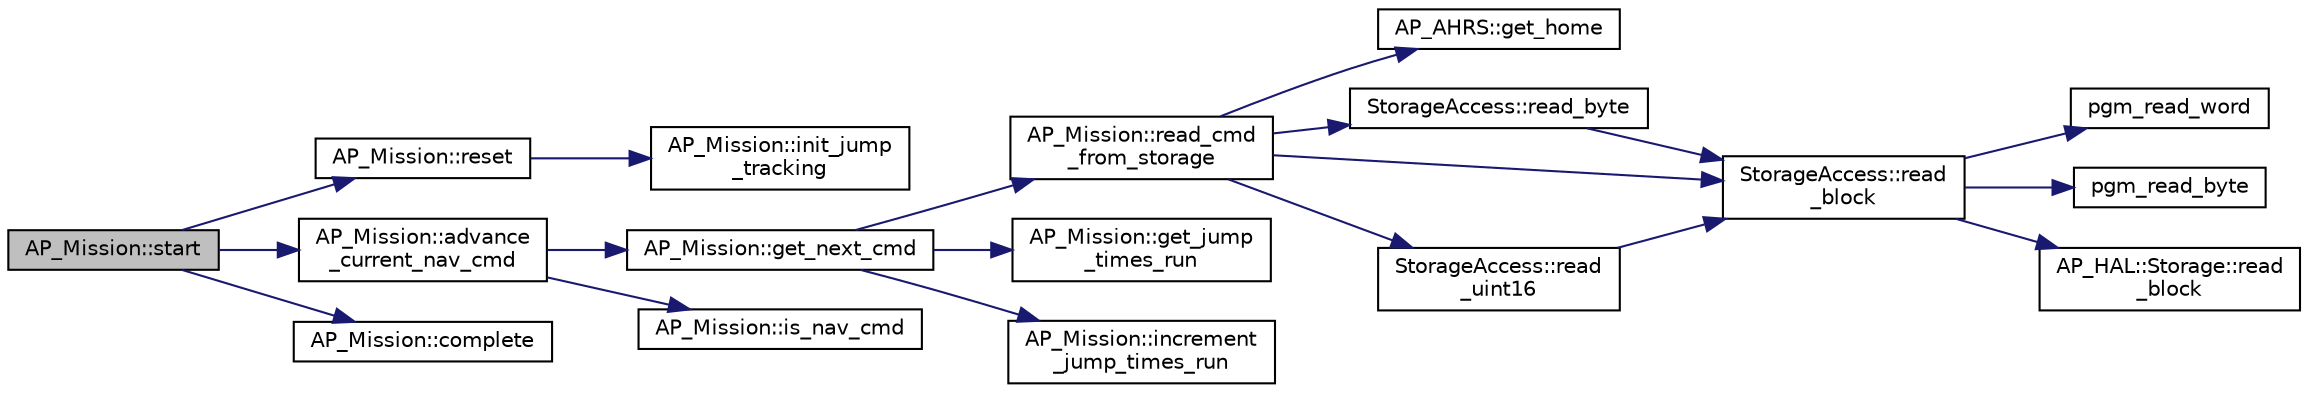 digraph "AP_Mission::start"
{
 // INTERACTIVE_SVG=YES
  edge [fontname="Helvetica",fontsize="10",labelfontname="Helvetica",labelfontsize="10"];
  node [fontname="Helvetica",fontsize="10",shape=record];
  rankdir="LR";
  Node1 [label="AP_Mission::start",height=0.2,width=0.4,color="black", fillcolor="grey75", style="filled", fontcolor="black"];
  Node1 -> Node2 [color="midnightblue",fontsize="10",style="solid",fontname="Helvetica"];
  Node2 [label="AP_Mission::reset",height=0.2,width=0.4,color="black", fillcolor="white", style="filled",URL="$classAP__Mission.html#a1d61da109874e0fefc6ee9a751547aee",tooltip="reset - reset mission to the first command "];
  Node2 -> Node3 [color="midnightblue",fontsize="10",style="solid",fontname="Helvetica"];
  Node3 [label="AP_Mission::init_jump\l_tracking",height=0.2,width=0.4,color="black", fillcolor="white", style="filled",URL="$classAP__Mission.html#aec67c550bbe24af33ffd71d1e1371097"];
  Node1 -> Node4 [color="midnightblue",fontsize="10",style="solid",fontname="Helvetica"];
  Node4 [label="AP_Mission::advance\l_current_nav_cmd",height=0.2,width=0.4,color="black", fillcolor="white", style="filled",URL="$classAP__Mission.html#ae05ea495d92356695fa5547cf4e3cff3"];
  Node4 -> Node5 [color="midnightblue",fontsize="10",style="solid",fontname="Helvetica"];
  Node5 [label="AP_Mission::get_next_cmd",height=0.2,width=0.4,color="black", fillcolor="white", style="filled",URL="$classAP__Mission.html#a7c36d142e7c758ce6f2a77c075fed793"];
  Node5 -> Node6 [color="midnightblue",fontsize="10",style="solid",fontname="Helvetica"];
  Node6 [label="AP_Mission::read_cmd\l_from_storage",height=0.2,width=0.4,color="black", fillcolor="white", style="filled",URL="$classAP__Mission.html#afa29a34a739b0fc995194412dde6e532"];
  Node6 -> Node7 [color="midnightblue",fontsize="10",style="solid",fontname="Helvetica"];
  Node7 [label="AP_AHRS::get_home",height=0.2,width=0.4,color="black", fillcolor="white", style="filled",URL="$classAP__AHRS.html#aea45b16e6469a3b392b8bf52fb864732"];
  Node6 -> Node8 [color="midnightblue",fontsize="10",style="solid",fontname="Helvetica"];
  Node8 [label="StorageAccess::read_byte",height=0.2,width=0.4,color="black", fillcolor="white", style="filled",URL="$classStorageAccess.html#a9a3fc24569bd437ffcb41de520bb3955"];
  Node8 -> Node9 [color="midnightblue",fontsize="10",style="solid",fontname="Helvetica"];
  Node9 [label="StorageAccess::read\l_block",height=0.2,width=0.4,color="black", fillcolor="white", style="filled",URL="$classStorageAccess.html#ab2a8575d541549a15645edc360fdaa91"];
  Node9 -> Node10 [color="midnightblue",fontsize="10",style="solid",fontname="Helvetica"];
  Node10 [label="pgm_read_word",height=0.2,width=0.4,color="black", fillcolor="white", style="filled",URL="$AP__Progmem_8h.html#a9fc333349fa71fdc21a2d5152c5e23a2"];
  Node9 -> Node11 [color="midnightblue",fontsize="10",style="solid",fontname="Helvetica"];
  Node11 [label="pgm_read_byte",height=0.2,width=0.4,color="black", fillcolor="white", style="filled",URL="$AP__Progmem_8h.html#a1514e0408e036062b4af844baaf567da"];
  Node9 -> Node12 [color="midnightblue",fontsize="10",style="solid",fontname="Helvetica"];
  Node12 [label="AP_HAL::Storage::read\l_block",height=0.2,width=0.4,color="black", fillcolor="white", style="filled",URL="$classAP__HAL_1_1Storage.html#a1c3b1e80b0bec7d4bacd3ecbefb3b3f3"];
  Node6 -> Node13 [color="midnightblue",fontsize="10",style="solid",fontname="Helvetica"];
  Node13 [label="StorageAccess::read\l_uint16",height=0.2,width=0.4,color="black", fillcolor="white", style="filled",URL="$classStorageAccess.html#ac7ca06ca086f97a302e94ecaf9b18b80"];
  Node13 -> Node9 [color="midnightblue",fontsize="10",style="solid",fontname="Helvetica"];
  Node6 -> Node9 [color="midnightblue",fontsize="10",style="solid",fontname="Helvetica"];
  Node5 -> Node14 [color="midnightblue",fontsize="10",style="solid",fontname="Helvetica"];
  Node14 [label="AP_Mission::get_jump\l_times_run",height=0.2,width=0.4,color="black", fillcolor="white", style="filled",URL="$classAP__Mission.html#ae9f8a591b4c8269b44059af9ce1dc4b1",tooltip="get_jump_times_run - returns number of times the jump command has been run "];
  Node5 -> Node15 [color="midnightblue",fontsize="10",style="solid",fontname="Helvetica"];
  Node15 [label="AP_Mission::increment\l_jump_times_run",height=0.2,width=0.4,color="black", fillcolor="white", style="filled",URL="$classAP__Mission.html#ab59bc82aa364f6119d923f47c6f1204b",tooltip="increment_jump_times_run - increments the recorded number of times the jump command has been run ..."];
  Node4 -> Node16 [color="midnightblue",fontsize="10",style="solid",fontname="Helvetica"];
  Node16 [label="AP_Mission::is_nav_cmd",height=0.2,width=0.4,color="black", fillcolor="white", style="filled",URL="$classAP__Mission.html#a0333558302eb51de1c6b8a1b50380f50",tooltip="is_nav_cmd - returns true if the command&#39;s id is a \"navigation\" command, false if \"do\" or \"conditiona..."];
  Node1 -> Node17 [color="midnightblue",fontsize="10",style="solid",fontname="Helvetica"];
  Node17 [label="AP_Mission::complete",height=0.2,width=0.4,color="black", fillcolor="white", style="filled",URL="$classAP__Mission.html#ae04bc9bd768577cb710e91a789fe3507",tooltip="complete - mission is marked complete and clean-up performed including calling the mission_complete_f..."];
}
